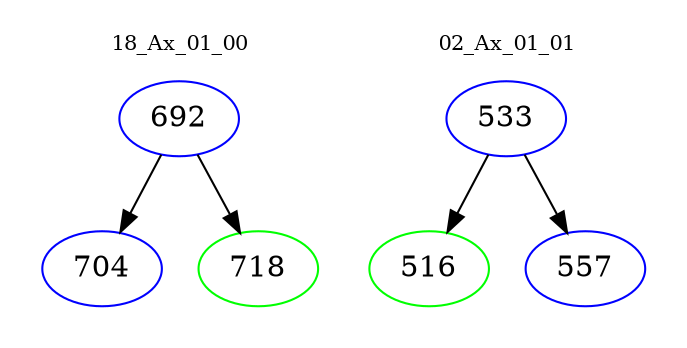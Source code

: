 digraph{
subgraph cluster_0 {
color = white
label = "18_Ax_01_00";
fontsize=10;
T0_692 [label="692", color="blue"]
T0_692 -> T0_704 [color="black"]
T0_704 [label="704", color="blue"]
T0_692 -> T0_718 [color="black"]
T0_718 [label="718", color="green"]
}
subgraph cluster_1 {
color = white
label = "02_Ax_01_01";
fontsize=10;
T1_533 [label="533", color="blue"]
T1_533 -> T1_516 [color="black"]
T1_516 [label="516", color="green"]
T1_533 -> T1_557 [color="black"]
T1_557 [label="557", color="blue"]
}
}
